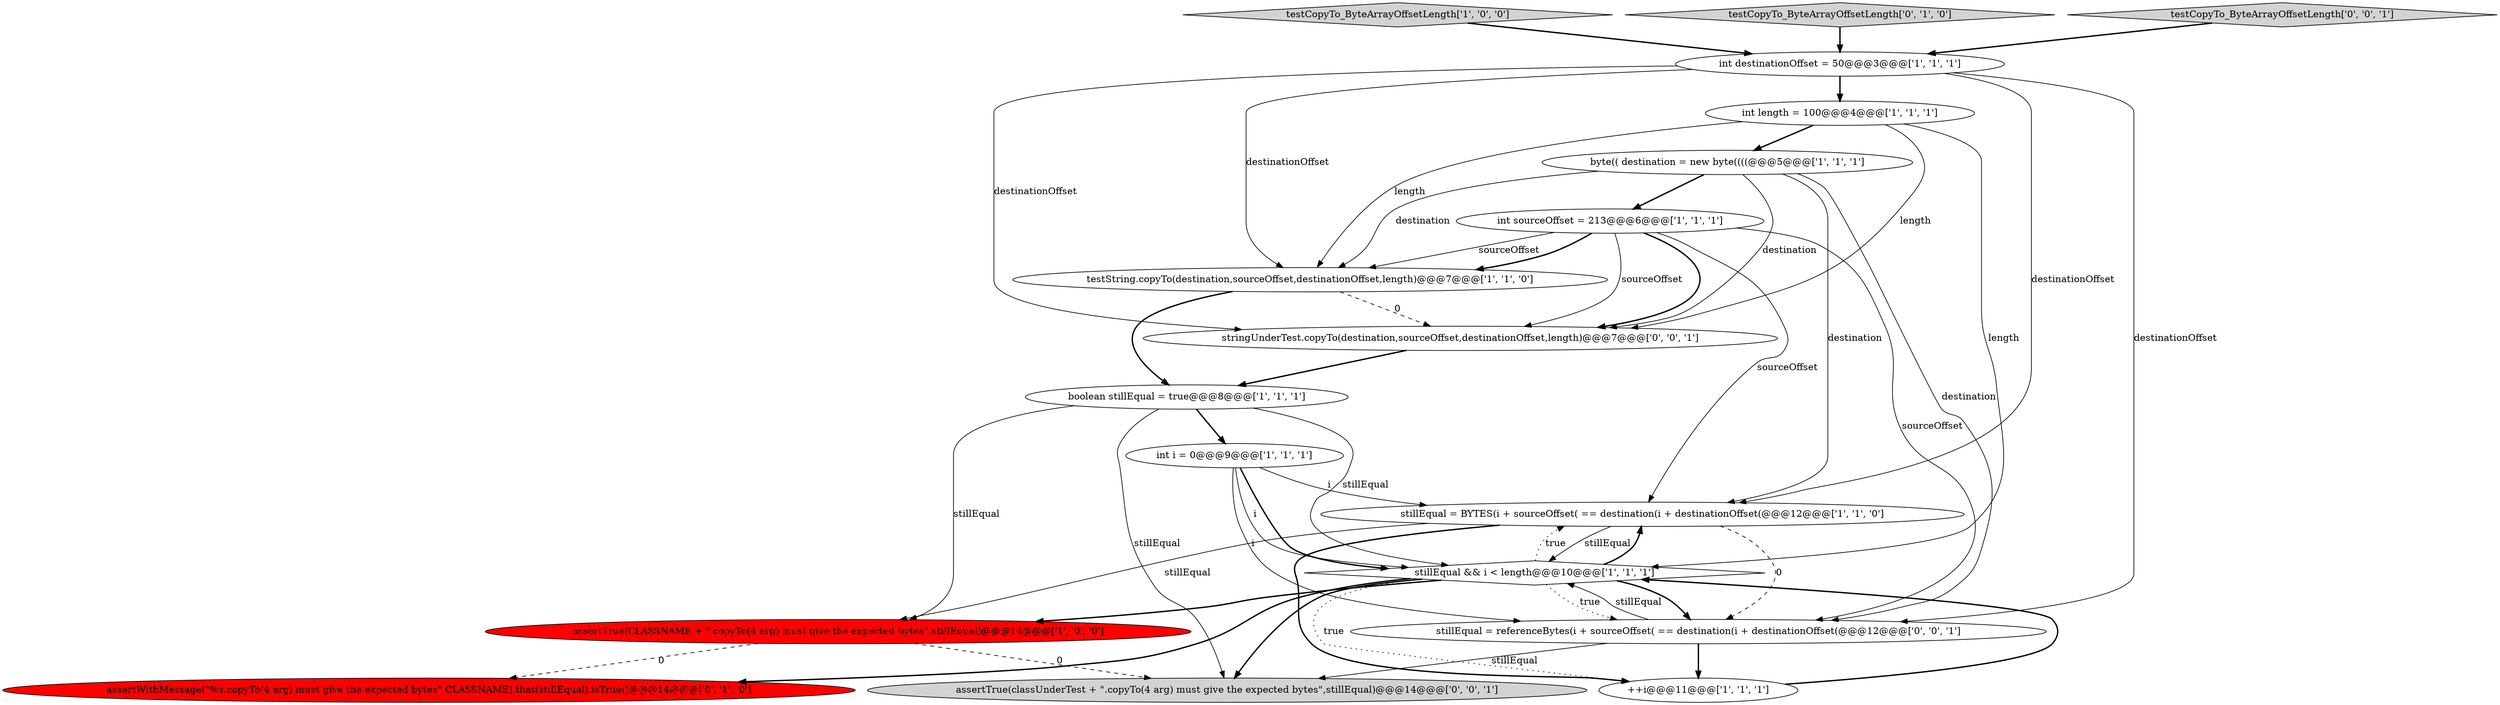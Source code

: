 digraph {
8 [style = filled, label = "byte(( destination = new byte((((@@@5@@@['1', '1', '1']", fillcolor = white, shape = ellipse image = "AAA0AAABBB1BBB"];
1 [style = filled, label = "testCopyTo_ByteArrayOffsetLength['1', '0', '0']", fillcolor = lightgray, shape = diamond image = "AAA0AAABBB1BBB"];
15 [style = filled, label = "stringUnderTest.copyTo(destination,sourceOffset,destinationOffset,length)@@@7@@@['0', '0', '1']", fillcolor = white, shape = ellipse image = "AAA0AAABBB3BBB"];
5 [style = filled, label = "int i = 0@@@9@@@['1', '1', '1']", fillcolor = white, shape = ellipse image = "AAA0AAABBB1BBB"];
9 [style = filled, label = "assertTrue(CLASSNAME + \".copyTo(4 arg) must give the expected bytes\",stillEqual)@@@14@@@['1', '0', '0']", fillcolor = red, shape = ellipse image = "AAA1AAABBB1BBB"];
3 [style = filled, label = "int sourceOffset = 213@@@6@@@['1', '1', '1']", fillcolor = white, shape = ellipse image = "AAA0AAABBB1BBB"];
11 [style = filled, label = "stillEqual = BYTES(i + sourceOffset( == destination(i + destinationOffset(@@@12@@@['1', '1', '0']", fillcolor = white, shape = ellipse image = "AAA0AAABBB1BBB"];
13 [style = filled, label = "testCopyTo_ByteArrayOffsetLength['0', '1', '0']", fillcolor = lightgray, shape = diamond image = "AAA0AAABBB2BBB"];
6 [style = filled, label = "stillEqual && i < length@@@10@@@['1', '1', '1']", fillcolor = white, shape = diamond image = "AAA0AAABBB1BBB"];
7 [style = filled, label = "++i@@@11@@@['1', '1', '1']", fillcolor = white, shape = ellipse image = "AAA0AAABBB1BBB"];
10 [style = filled, label = "testString.copyTo(destination,sourceOffset,destinationOffset,length)@@@7@@@['1', '1', '0']", fillcolor = white, shape = ellipse image = "AAA0AAABBB1BBB"];
0 [style = filled, label = "int destinationOffset = 50@@@3@@@['1', '1', '1']", fillcolor = white, shape = ellipse image = "AAA0AAABBB1BBB"];
16 [style = filled, label = "testCopyTo_ByteArrayOffsetLength['0', '0', '1']", fillcolor = lightgray, shape = diamond image = "AAA0AAABBB3BBB"];
17 [style = filled, label = "assertTrue(classUnderTest + \".copyTo(4 arg) must give the expected bytes\",stillEqual)@@@14@@@['0', '0', '1']", fillcolor = lightgray, shape = ellipse image = "AAA0AAABBB3BBB"];
12 [style = filled, label = "assertWithMessage(\"%s.copyTo(4 arg) must give the expected bytes\",CLASSNAME).that(stillEqual).isTrue()@@@14@@@['0', '1', '0']", fillcolor = red, shape = ellipse image = "AAA1AAABBB2BBB"];
14 [style = filled, label = "stillEqual = referenceBytes(i + sourceOffset( == destination(i + destinationOffset(@@@12@@@['0', '0', '1']", fillcolor = white, shape = ellipse image = "AAA0AAABBB3BBB"];
4 [style = filled, label = "boolean stillEqual = true@@@8@@@['1', '1', '1']", fillcolor = white, shape = ellipse image = "AAA0AAABBB1BBB"];
2 [style = filled, label = "int length = 100@@@4@@@['1', '1', '1']", fillcolor = white, shape = ellipse image = "AAA0AAABBB1BBB"];
6->17 [style = bold, label=""];
11->6 [style = solid, label="stillEqual"];
10->15 [style = dashed, label="0"];
16->0 [style = bold, label=""];
3->11 [style = solid, label="sourceOffset"];
8->14 [style = solid, label="destination"];
0->15 [style = solid, label="destinationOffset"];
2->6 [style = solid, label="length"];
0->2 [style = bold, label=""];
8->3 [style = bold, label=""];
0->10 [style = solid, label="destinationOffset"];
8->11 [style = solid, label="destination"];
5->14 [style = solid, label="i"];
14->17 [style = solid, label="stillEqual"];
3->15 [style = bold, label=""];
1->0 [style = bold, label=""];
5->11 [style = solid, label="i"];
3->10 [style = solid, label="sourceOffset"];
14->7 [style = bold, label=""];
8->10 [style = solid, label="destination"];
6->14 [style = bold, label=""];
3->10 [style = bold, label=""];
6->14 [style = dotted, label="true"];
4->6 [style = solid, label="stillEqual"];
11->9 [style = solid, label="stillEqual"];
5->6 [style = bold, label=""];
3->14 [style = solid, label="sourceOffset"];
0->14 [style = solid, label="destinationOffset"];
11->14 [style = dashed, label="0"];
6->11 [style = bold, label=""];
9->17 [style = dashed, label="0"];
7->6 [style = bold, label=""];
15->4 [style = bold, label=""];
0->11 [style = solid, label="destinationOffset"];
10->4 [style = bold, label=""];
3->15 [style = solid, label="sourceOffset"];
2->10 [style = solid, label="length"];
6->7 [style = dotted, label="true"];
2->15 [style = solid, label="length"];
9->12 [style = dashed, label="0"];
14->6 [style = solid, label="stillEqual"];
4->9 [style = solid, label="stillEqual"];
6->9 [style = bold, label=""];
6->11 [style = dotted, label="true"];
8->15 [style = solid, label="destination"];
4->5 [style = bold, label=""];
5->6 [style = solid, label="i"];
4->17 [style = solid, label="stillEqual"];
11->7 [style = bold, label=""];
2->8 [style = bold, label=""];
13->0 [style = bold, label=""];
6->12 [style = bold, label=""];
}
